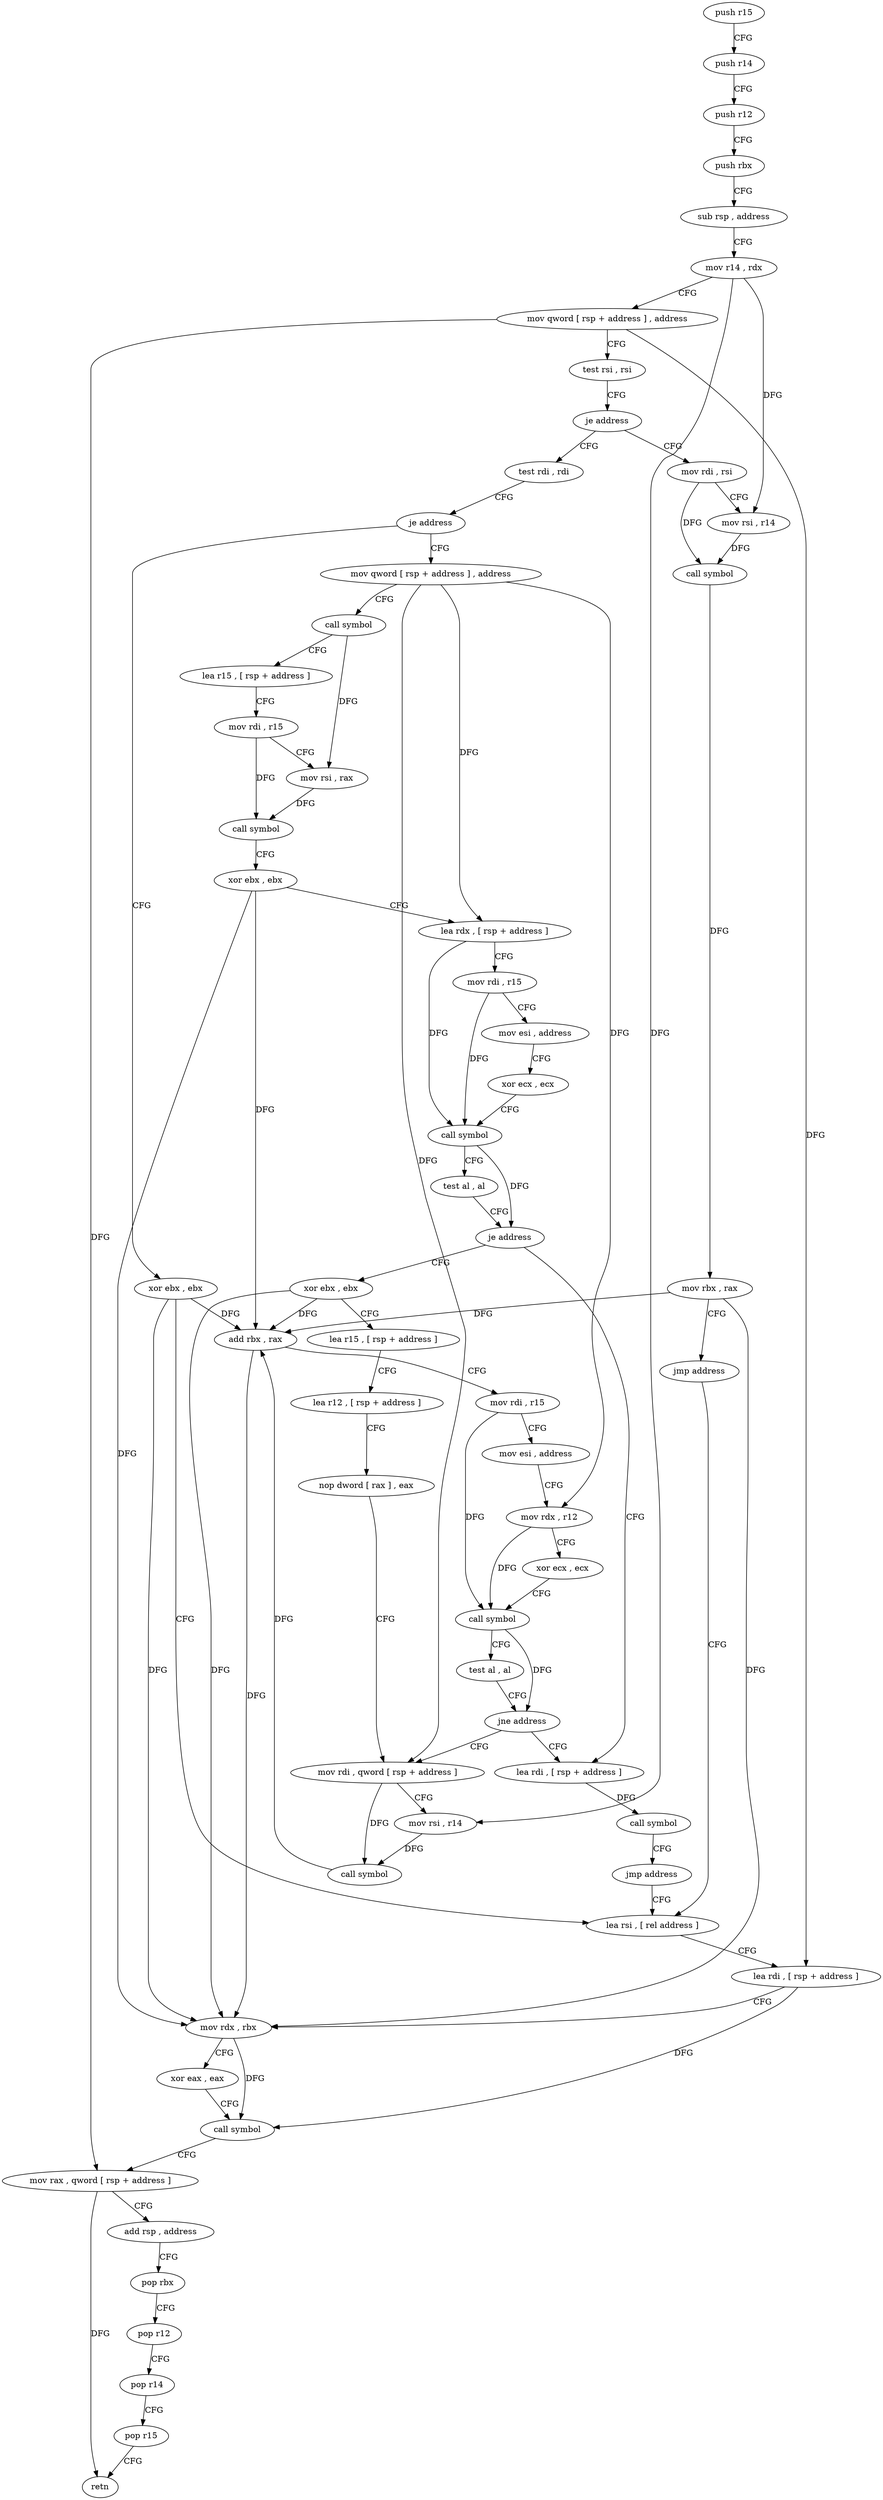 digraph "func" {
"145440" [label = "push r15" ]
"145442" [label = "push r14" ]
"145444" [label = "push r12" ]
"145446" [label = "push rbx" ]
"145447" [label = "sub rsp , address" ]
"145451" [label = "mov r14 , rdx" ]
"145454" [label = "mov qword [ rsp + address ] , address" ]
"145463" [label = "test rsi , rsi" ]
"145466" [label = "je address" ]
"145487" [label = "test rdi , rdi" ]
"145468" [label = "mov rdi , rsi" ]
"145490" [label = "je address" ]
"145618" [label = "xor ebx , ebx" ]
"145496" [label = "mov qword [ rsp + address ] , address" ]
"145471" [label = "mov rsi , r14" ]
"145474" [label = "call symbol" ]
"145479" [label = "mov rbx , rax" ]
"145482" [label = "jmp address" ]
"145620" [label = "lea rsi , [ rel address ]" ]
"145505" [label = "call symbol" ]
"145510" [label = "lea r15 , [ rsp + address ]" ]
"145515" [label = "mov rdi , r15" ]
"145518" [label = "mov rsi , rax" ]
"145521" [label = "call symbol" ]
"145526" [label = "xor ebx , ebx" ]
"145528" [label = "lea rdx , [ rsp + address ]" ]
"145533" [label = "mov rdi , r15" ]
"145536" [label = "mov esi , address" ]
"145541" [label = "xor ecx , ecx" ]
"145543" [label = "call symbol" ]
"145548" [label = "test al , al" ]
"145550" [label = "je address" ]
"145606" [label = "lea rdi , [ rsp + address ]" ]
"145552" [label = "xor ebx , ebx" ]
"145627" [label = "lea rdi , [ rsp + address ]" ]
"145632" [label = "mov rdx , rbx" ]
"145635" [label = "xor eax , eax" ]
"145637" [label = "call symbol" ]
"145642" [label = "mov rax , qword [ rsp + address ]" ]
"145647" [label = "add rsp , address" ]
"145651" [label = "pop rbx" ]
"145652" [label = "pop r12" ]
"145654" [label = "pop r14" ]
"145656" [label = "pop r15" ]
"145658" [label = "retn" ]
"145611" [label = "call symbol" ]
"145616" [label = "jmp address" ]
"145554" [label = "lea r15 , [ rsp + address ]" ]
"145559" [label = "lea r12 , [ rsp + address ]" ]
"145564" [label = "nop dword [ rax ] , eax" ]
"145568" [label = "mov rdi , qword [ rsp + address ]" ]
"145573" [label = "mov rsi , r14" ]
"145576" [label = "call symbol" ]
"145581" [label = "add rbx , rax" ]
"145584" [label = "mov rdi , r15" ]
"145587" [label = "mov esi , address" ]
"145592" [label = "mov rdx , r12" ]
"145595" [label = "xor ecx , ecx" ]
"145597" [label = "call symbol" ]
"145602" [label = "test al , al" ]
"145604" [label = "jne address" ]
"145440" -> "145442" [ label = "CFG" ]
"145442" -> "145444" [ label = "CFG" ]
"145444" -> "145446" [ label = "CFG" ]
"145446" -> "145447" [ label = "CFG" ]
"145447" -> "145451" [ label = "CFG" ]
"145451" -> "145454" [ label = "CFG" ]
"145451" -> "145471" [ label = "DFG" ]
"145451" -> "145573" [ label = "DFG" ]
"145454" -> "145463" [ label = "CFG" ]
"145454" -> "145642" [ label = "DFG" ]
"145454" -> "145627" [ label = "DFG" ]
"145463" -> "145466" [ label = "CFG" ]
"145466" -> "145487" [ label = "CFG" ]
"145466" -> "145468" [ label = "CFG" ]
"145487" -> "145490" [ label = "CFG" ]
"145468" -> "145471" [ label = "CFG" ]
"145468" -> "145474" [ label = "DFG" ]
"145490" -> "145618" [ label = "CFG" ]
"145490" -> "145496" [ label = "CFG" ]
"145618" -> "145620" [ label = "CFG" ]
"145618" -> "145632" [ label = "DFG" ]
"145618" -> "145581" [ label = "DFG" ]
"145496" -> "145505" [ label = "CFG" ]
"145496" -> "145568" [ label = "DFG" ]
"145496" -> "145528" [ label = "DFG" ]
"145496" -> "145592" [ label = "DFG" ]
"145471" -> "145474" [ label = "DFG" ]
"145474" -> "145479" [ label = "DFG" ]
"145479" -> "145482" [ label = "CFG" ]
"145479" -> "145632" [ label = "DFG" ]
"145479" -> "145581" [ label = "DFG" ]
"145482" -> "145620" [ label = "CFG" ]
"145620" -> "145627" [ label = "CFG" ]
"145505" -> "145510" [ label = "CFG" ]
"145505" -> "145518" [ label = "DFG" ]
"145510" -> "145515" [ label = "CFG" ]
"145515" -> "145518" [ label = "CFG" ]
"145515" -> "145521" [ label = "DFG" ]
"145518" -> "145521" [ label = "DFG" ]
"145521" -> "145526" [ label = "CFG" ]
"145526" -> "145528" [ label = "CFG" ]
"145526" -> "145632" [ label = "DFG" ]
"145526" -> "145581" [ label = "DFG" ]
"145528" -> "145533" [ label = "CFG" ]
"145528" -> "145543" [ label = "DFG" ]
"145533" -> "145536" [ label = "CFG" ]
"145533" -> "145543" [ label = "DFG" ]
"145536" -> "145541" [ label = "CFG" ]
"145541" -> "145543" [ label = "CFG" ]
"145543" -> "145548" [ label = "CFG" ]
"145543" -> "145550" [ label = "DFG" ]
"145548" -> "145550" [ label = "CFG" ]
"145550" -> "145606" [ label = "CFG" ]
"145550" -> "145552" [ label = "CFG" ]
"145606" -> "145611" [ label = "DFG" ]
"145552" -> "145554" [ label = "CFG" ]
"145552" -> "145632" [ label = "DFG" ]
"145552" -> "145581" [ label = "DFG" ]
"145627" -> "145632" [ label = "CFG" ]
"145627" -> "145637" [ label = "DFG" ]
"145632" -> "145635" [ label = "CFG" ]
"145632" -> "145637" [ label = "DFG" ]
"145635" -> "145637" [ label = "CFG" ]
"145637" -> "145642" [ label = "CFG" ]
"145642" -> "145647" [ label = "CFG" ]
"145642" -> "145658" [ label = "DFG" ]
"145647" -> "145651" [ label = "CFG" ]
"145651" -> "145652" [ label = "CFG" ]
"145652" -> "145654" [ label = "CFG" ]
"145654" -> "145656" [ label = "CFG" ]
"145656" -> "145658" [ label = "CFG" ]
"145611" -> "145616" [ label = "CFG" ]
"145616" -> "145620" [ label = "CFG" ]
"145554" -> "145559" [ label = "CFG" ]
"145559" -> "145564" [ label = "CFG" ]
"145564" -> "145568" [ label = "CFG" ]
"145568" -> "145573" [ label = "CFG" ]
"145568" -> "145576" [ label = "DFG" ]
"145573" -> "145576" [ label = "DFG" ]
"145576" -> "145581" [ label = "DFG" ]
"145581" -> "145584" [ label = "CFG" ]
"145581" -> "145632" [ label = "DFG" ]
"145584" -> "145587" [ label = "CFG" ]
"145584" -> "145597" [ label = "DFG" ]
"145587" -> "145592" [ label = "CFG" ]
"145592" -> "145595" [ label = "CFG" ]
"145592" -> "145597" [ label = "DFG" ]
"145595" -> "145597" [ label = "CFG" ]
"145597" -> "145602" [ label = "CFG" ]
"145597" -> "145604" [ label = "DFG" ]
"145602" -> "145604" [ label = "CFG" ]
"145604" -> "145568" [ label = "CFG" ]
"145604" -> "145606" [ label = "CFG" ]
}
